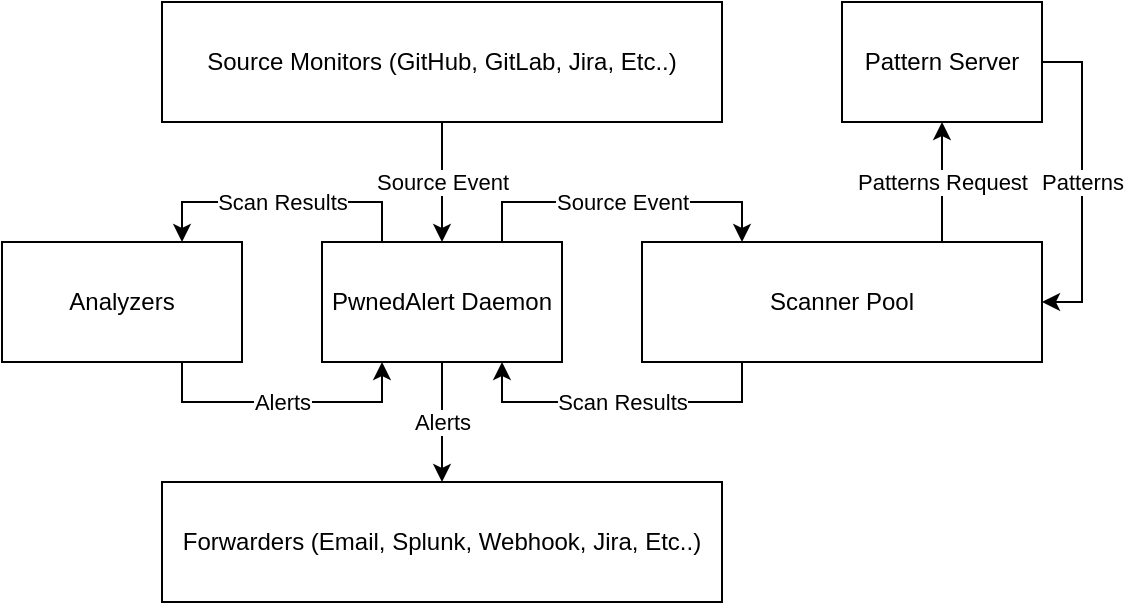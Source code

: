 <mxfile version="20.8.3" type="device"><diagram id="wa_p4A_vp_m2z748Xil9" name="Page-1"><mxGraphModel dx="1434" dy="736" grid="1" gridSize="10" guides="1" tooltips="1" connect="1" arrows="1" fold="1" page="1" pageScale="1" pageWidth="850" pageHeight="1100" math="0" shadow="0"><root><mxCell id="0"/><mxCell id="1" parent="0"/><mxCell id="7JvirAZWeiCpIkFWJVq3-3" value="Source Event" style="edgeStyle=orthogonalEdgeStyle;rounded=0;orthogonalLoop=1;jettySize=auto;html=1;exitX=0.5;exitY=1;exitDx=0;exitDy=0;entryX=0.5;entryY=0;entryDx=0;entryDy=0;" parent="1" source="7JvirAZWeiCpIkFWJVq3-1" target="7JvirAZWeiCpIkFWJVq3-2" edge="1"><mxGeometry relative="1" as="geometry"/></mxCell><mxCell id="7JvirAZWeiCpIkFWJVq3-1" value="Source Monitors (GitHub, GitLab, Jira, Etc..)" style="rounded=0;whiteSpace=wrap;html=1;" parent="1" vertex="1"><mxGeometry x="280" y="80" width="280" height="60" as="geometry"/></mxCell><mxCell id="7JvirAZWeiCpIkFWJVq3-8" value="Source Event" style="edgeStyle=orthogonalEdgeStyle;rounded=0;orthogonalLoop=1;jettySize=auto;html=1;exitX=0.75;exitY=0;exitDx=0;exitDy=0;entryX=0.25;entryY=0;entryDx=0;entryDy=0;" parent="1" source="7JvirAZWeiCpIkFWJVq3-2" target="7JvirAZWeiCpIkFWJVq3-5" edge="1"><mxGeometry relative="1" as="geometry"/></mxCell><mxCell id="7JvirAZWeiCpIkFWJVq3-12" value="Scan Results" style="edgeStyle=orthogonalEdgeStyle;rounded=0;orthogonalLoop=1;jettySize=auto;html=1;exitX=0.25;exitY=0;exitDx=0;exitDy=0;entryX=0.75;entryY=0;entryDx=0;entryDy=0;" parent="1" source="7JvirAZWeiCpIkFWJVq3-2" target="7JvirAZWeiCpIkFWJVq3-10" edge="1"><mxGeometry relative="1" as="geometry"/></mxCell><mxCell id="7JvirAZWeiCpIkFWJVq3-15" value="Alerts" style="edgeStyle=orthogonalEdgeStyle;rounded=0;orthogonalLoop=1;jettySize=auto;html=1;exitX=0.5;exitY=1;exitDx=0;exitDy=0;entryX=0.5;entryY=0;entryDx=0;entryDy=0;" parent="1" source="7JvirAZWeiCpIkFWJVq3-2" target="7JvirAZWeiCpIkFWJVq3-14" edge="1"><mxGeometry relative="1" as="geometry"/></mxCell><mxCell id="7JvirAZWeiCpIkFWJVq3-2" value="PwnedAlert Daemon" style="rounded=0;whiteSpace=wrap;html=1;" parent="1" vertex="1"><mxGeometry x="360" y="200" width="120" height="60" as="geometry"/></mxCell><mxCell id="th1wNPSu0WnBer4uTr6I-2" value="Patterns" style="edgeStyle=orthogonalEdgeStyle;rounded=0;orthogonalLoop=1;jettySize=auto;html=1;exitX=1;exitY=0.5;exitDx=0;exitDy=0;entryX=1;entryY=0.5;entryDx=0;entryDy=0;" parent="1" source="7JvirAZWeiCpIkFWJVq3-4" target="7JvirAZWeiCpIkFWJVq3-5" edge="1"><mxGeometry relative="1" as="geometry"/></mxCell><mxCell id="7JvirAZWeiCpIkFWJVq3-4" value="Pattern Server" style="rounded=0;whiteSpace=wrap;html=1;" parent="1" vertex="1"><mxGeometry x="620" y="80" width="100" height="60" as="geometry"/></mxCell><mxCell id="7JvirAZWeiCpIkFWJVq3-9" value="Scan Results" style="edgeStyle=orthogonalEdgeStyle;rounded=0;orthogonalLoop=1;jettySize=auto;html=1;exitX=0.25;exitY=1;exitDx=0;exitDy=0;entryX=0.75;entryY=1;entryDx=0;entryDy=0;" parent="1" source="7JvirAZWeiCpIkFWJVq3-5" target="7JvirAZWeiCpIkFWJVq3-2" edge="1"><mxGeometry relative="1" as="geometry"/></mxCell><mxCell id="th1wNPSu0WnBer4uTr6I-3" value="Patterns Request" style="edgeStyle=orthogonalEdgeStyle;rounded=0;orthogonalLoop=1;jettySize=auto;html=1;exitX=0.75;exitY=0;exitDx=0;exitDy=0;entryX=0.5;entryY=1;entryDx=0;entryDy=0;" parent="1" source="7JvirAZWeiCpIkFWJVq3-5" target="7JvirAZWeiCpIkFWJVq3-4" edge="1"><mxGeometry relative="1" as="geometry"/></mxCell><mxCell id="7JvirAZWeiCpIkFWJVq3-5" value="Scanner Pool" style="rounded=0;whiteSpace=wrap;html=1;" parent="1" vertex="1"><mxGeometry x="520" y="200" width="200" height="60" as="geometry"/></mxCell><mxCell id="7JvirAZWeiCpIkFWJVq3-13" value="Alerts" style="edgeStyle=orthogonalEdgeStyle;rounded=0;orthogonalLoop=1;jettySize=auto;html=1;exitX=0.75;exitY=1;exitDx=0;exitDy=0;entryX=0.25;entryY=1;entryDx=0;entryDy=0;" parent="1" source="7JvirAZWeiCpIkFWJVq3-10" target="7JvirAZWeiCpIkFWJVq3-2" edge="1"><mxGeometry relative="1" as="geometry"/></mxCell><mxCell id="7JvirAZWeiCpIkFWJVq3-10" value="Analyzers" style="rounded=0;whiteSpace=wrap;html=1;" parent="1" vertex="1"><mxGeometry x="200" y="200" width="120" height="60" as="geometry"/></mxCell><mxCell id="7JvirAZWeiCpIkFWJVq3-14" value="Forwarders (Email, Splunk, Webhook, Jira, Etc..)" style="rounded=0;whiteSpace=wrap;html=1;" parent="1" vertex="1"><mxGeometry x="280" y="320" width="280" height="60" as="geometry"/></mxCell></root></mxGraphModel></diagram></mxfile>